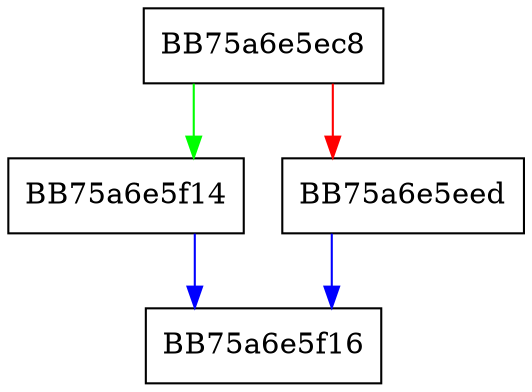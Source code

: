 digraph GetRawOffset {
  node [shape="box"];
  graph [splines=ortho];
  BB75a6e5ec8 -> BB75a6e5f14 [color="green"];
  BB75a6e5ec8 -> BB75a6e5eed [color="red"];
  BB75a6e5eed -> BB75a6e5f16 [color="blue"];
  BB75a6e5f14 -> BB75a6e5f16 [color="blue"];
}